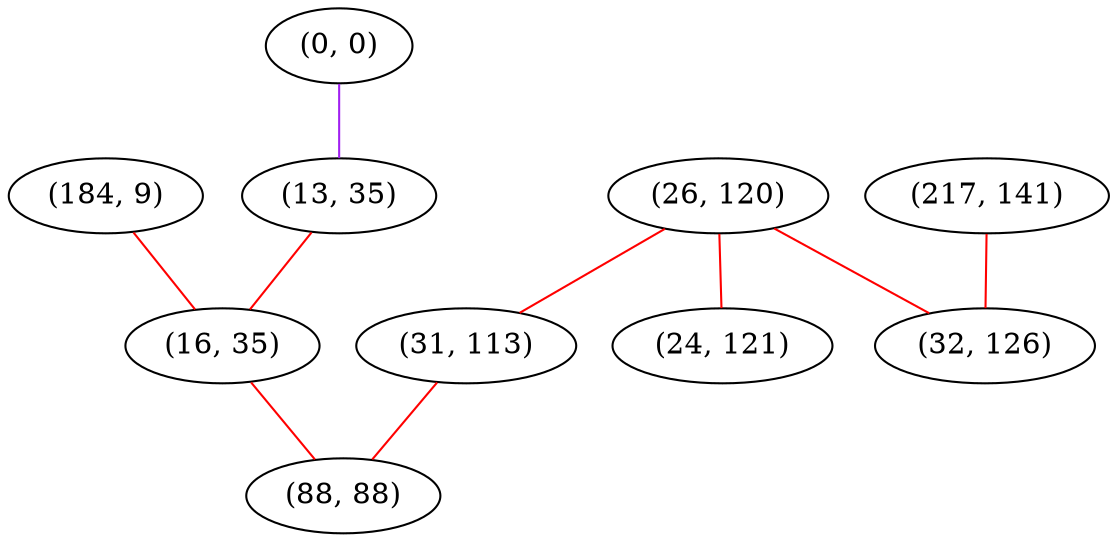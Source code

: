 graph "" {
"(184, 9)";
"(26, 120)";
"(0, 0)";
"(13, 35)";
"(16, 35)";
"(31, 113)";
"(24, 121)";
"(217, 141)";
"(88, 88)";
"(32, 126)";
"(184, 9)" -- "(16, 35)"  [color=red, key=0, weight=1];
"(26, 120)" -- "(24, 121)"  [color=red, key=0, weight=1];
"(26, 120)" -- "(32, 126)"  [color=red, key=0, weight=1];
"(26, 120)" -- "(31, 113)"  [color=red, key=0, weight=1];
"(0, 0)" -- "(13, 35)"  [color=purple, key=0, weight=4];
"(13, 35)" -- "(16, 35)"  [color=red, key=0, weight=1];
"(16, 35)" -- "(88, 88)"  [color=red, key=0, weight=1];
"(31, 113)" -- "(88, 88)"  [color=red, key=0, weight=1];
"(217, 141)" -- "(32, 126)"  [color=red, key=0, weight=1];
}

